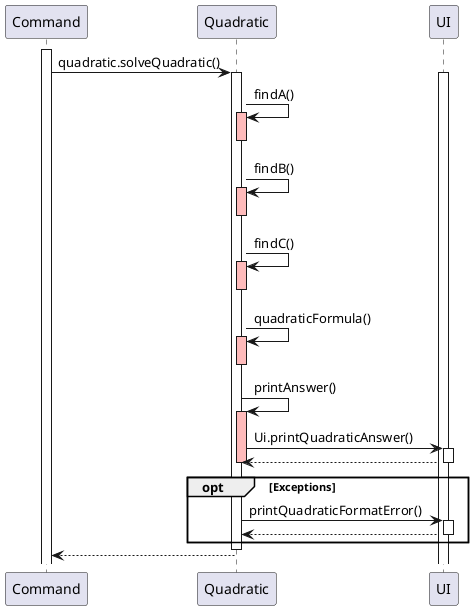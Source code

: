 @startuml
'https://plantuml.com/sequence-diagram

activate Command
Command -> Quadratic: quadratic.solveQuadratic()
activate UI
activate Quadratic
Quadratic -> Quadratic: findA()
activate Quadratic #FFBBBB
deactivate Quadratic
Quadratic -> Quadratic: findB()
activate Quadratic #FFBBBB
deactivate Quadratic
Quadratic -> Quadratic: findC()
activate Quadratic #FFBBBB
deactivate Quadratic
Quadratic -> Quadratic: quadraticFormula()
activate Quadratic #FFBBBB
deactivate Quadratic
Quadratic -> Quadratic: printAnswer()
activate Quadratic #FFBBBB
Quadratic -> UI: Ui.printQuadraticAnswer()
activate UI
UI --> Quadratic
deactivate UI
deactivate Quadratic
opt Exceptions
Quadratic -> UI: printQuadraticFormatError()
activate UI
UI --> Quadratic
deactivate UI
end opt
deactivate Quadratic
Quadratic --> Command
@enduml
